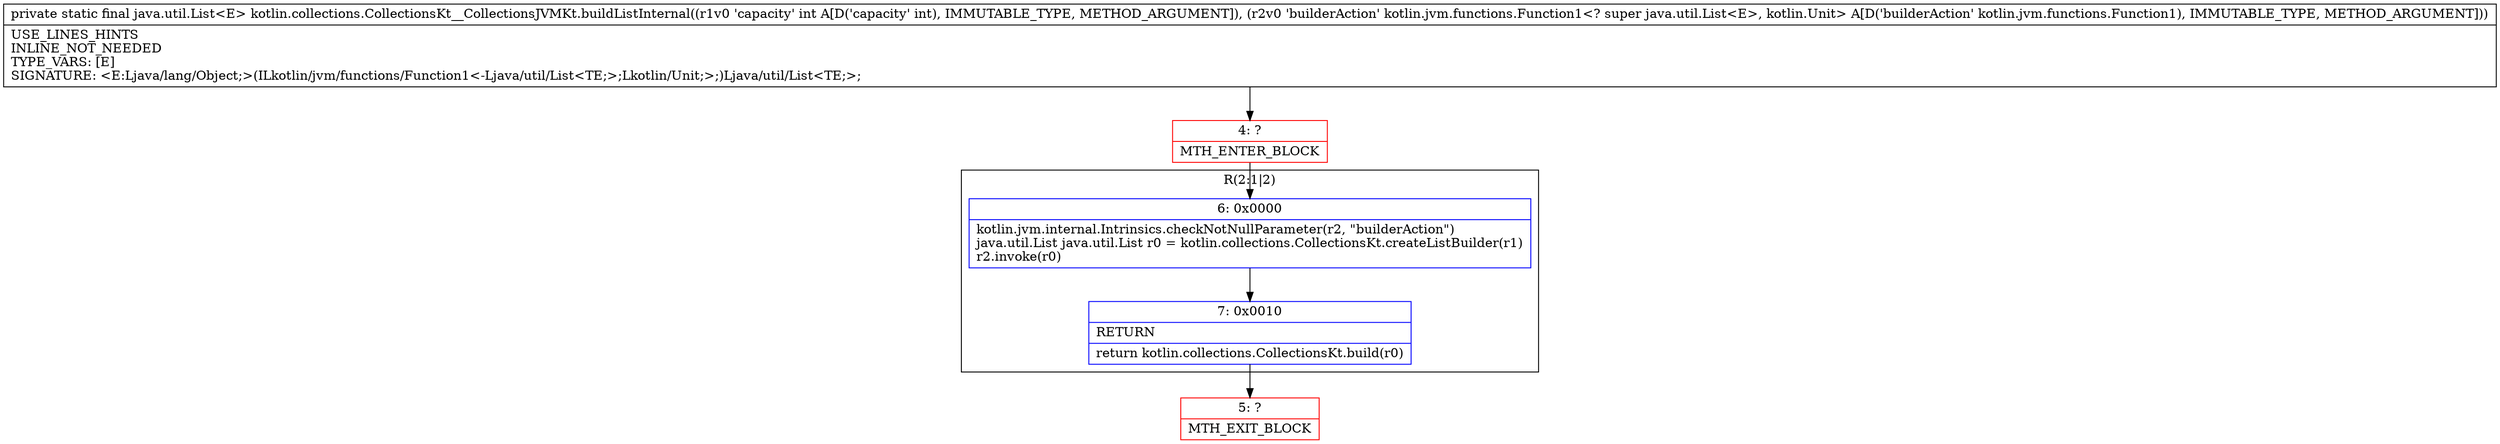 digraph "CFG forkotlin.collections.CollectionsKt__CollectionsJVMKt.buildListInternal(ILkotlin\/jvm\/functions\/Function1;)Ljava\/util\/List;" {
subgraph cluster_Region_1166875269 {
label = "R(2:1|2)";
node [shape=record,color=blue];
Node_6 [shape=record,label="{6\:\ 0x0000|kotlin.jvm.internal.Intrinsics.checkNotNullParameter(r2, \"builderAction\")\ljava.util.List java.util.List r0 = kotlin.collections.CollectionsKt.createListBuilder(r1)\lr2.invoke(r0)\l}"];
Node_7 [shape=record,label="{7\:\ 0x0010|RETURN\l|return kotlin.collections.CollectionsKt.build(r0)\l}"];
}
Node_4 [shape=record,color=red,label="{4\:\ ?|MTH_ENTER_BLOCK\l}"];
Node_5 [shape=record,color=red,label="{5\:\ ?|MTH_EXIT_BLOCK\l}"];
MethodNode[shape=record,label="{private static final java.util.List\<E\> kotlin.collections.CollectionsKt__CollectionsJVMKt.buildListInternal((r1v0 'capacity' int A[D('capacity' int), IMMUTABLE_TYPE, METHOD_ARGUMENT]), (r2v0 'builderAction' kotlin.jvm.functions.Function1\<? super java.util.List\<E\>, kotlin.Unit\> A[D('builderAction' kotlin.jvm.functions.Function1), IMMUTABLE_TYPE, METHOD_ARGUMENT]))  | USE_LINES_HINTS\lINLINE_NOT_NEEDED\lTYPE_VARS: [E]\lSIGNATURE: \<E:Ljava\/lang\/Object;\>(ILkotlin\/jvm\/functions\/Function1\<\-Ljava\/util\/List\<TE;\>;Lkotlin\/Unit;\>;)Ljava\/util\/List\<TE;\>;\l}"];
MethodNode -> Node_4;Node_6 -> Node_7;
Node_7 -> Node_5;
Node_4 -> Node_6;
}

